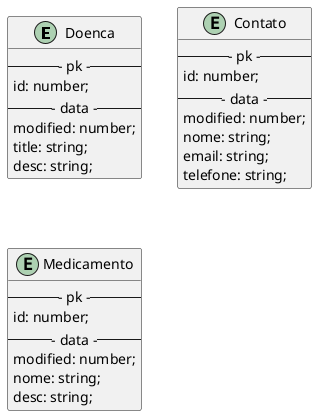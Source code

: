 
@startuml MER/MER


entity Doenca{
    --- pk ---
    id: number;
    --- data ---
    modified: number;
    title: string;
    desc: string;
}

entity Contato {
    --- pk ---
    id: number;
    --- data ---
    modified: number;
    nome: string;
    email: string;
    telefone: string;
}

entity Medicamento {
    --- pk ---
    id: number;
    --- data ---
    modified: number;
    nome: string;
    desc: string;
}

@enduml

